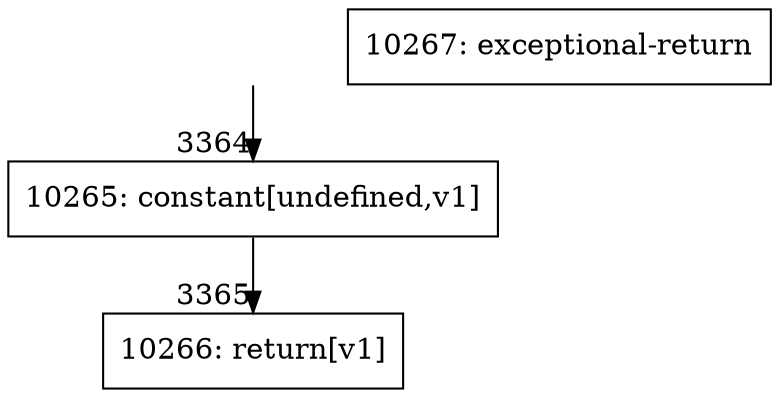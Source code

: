 digraph {
rankdir="TD"
BB_entry224[shape=none,label=""];
BB_entry224 -> BB3364 [tailport=s, headport=n, headlabel="    3364"]
BB3364 [shape=record label="{10265: constant[undefined,v1]}" ] 
BB3364 -> BB3365 [tailport=s, headport=n, headlabel="      3365"]
BB3365 [shape=record label="{10266: return[v1]}" ] 
BB3366 [shape=record label="{10267: exceptional-return}" ] 
//#$~ 4173
}
